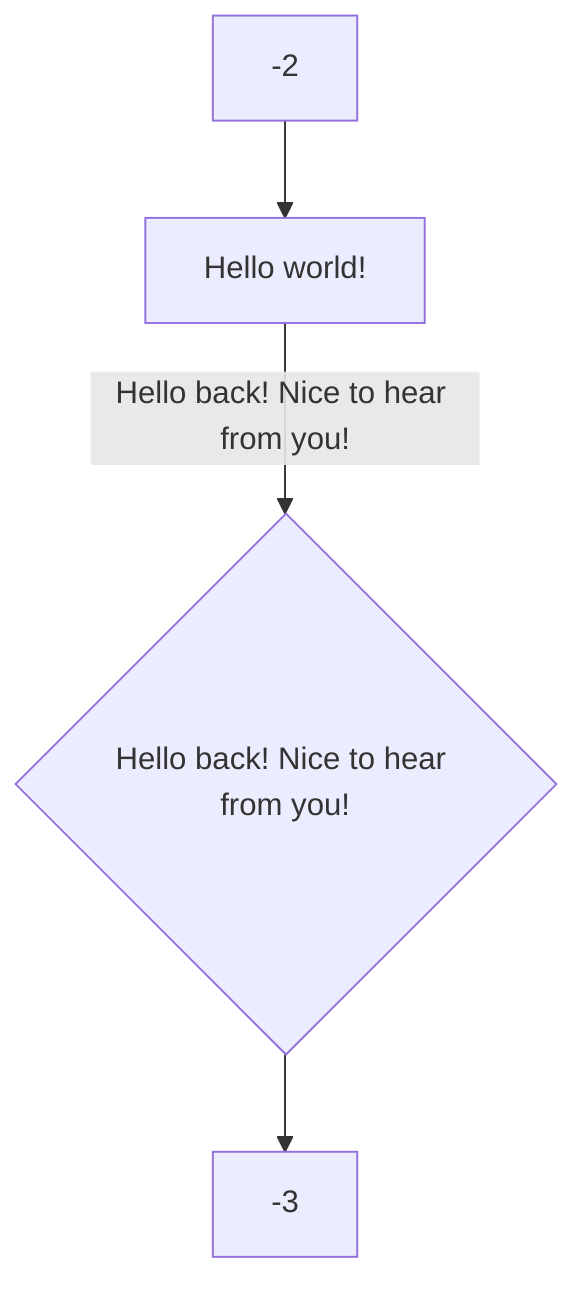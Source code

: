 flowchart TD
    1["Hello world!"]
    4{"Hello back! Nice to hear from you!"}
    1 -->|Hello back! Nice to hear from you!| 4
    -2 --> 1
    4 --> -3